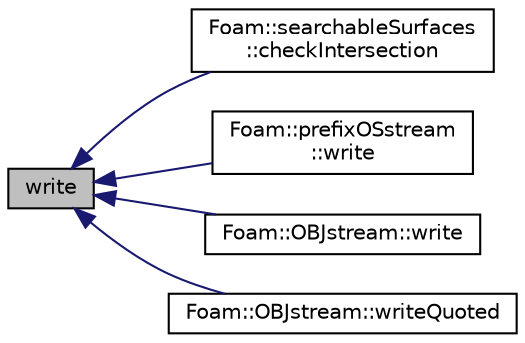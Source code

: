 digraph "write"
{
  bgcolor="transparent";
  edge [fontname="Helvetica",fontsize="10",labelfontname="Helvetica",labelfontsize="10"];
  node [fontname="Helvetica",fontsize="10",shape=record];
  rankdir="LR";
  Node1 [label="write",height=0.2,width=0.4,color="black", fillcolor="grey75", style="filled", fontcolor="black"];
  Node1 -> Node2 [dir="back",color="midnightblue",fontsize="10",style="solid",fontname="Helvetica"];
  Node2 [label="Foam::searchableSurfaces\l::checkIntersection",height=0.2,width=0.4,color="black",URL="$a02263.html#aabe3ba6afdeac1e44866082eed8e4862",tooltip="Do surfaces self-intersect or intersect others. "];
  Node1 -> Node3 [dir="back",color="midnightblue",fontsize="10",style="solid",fontname="Helvetica"];
  Node3 [label="Foam::prefixOSstream\l::write",height=0.2,width=0.4,color="black",URL="$a01952.html#ab2f5598b4b95c3e980071b92457e8d90",tooltip="Write character. "];
  Node1 -> Node4 [dir="back",color="midnightblue",fontsize="10",style="solid",fontname="Helvetica"];
  Node4 [label="Foam::OBJstream::write",height=0.2,width=0.4,color="black",URL="$a01690.html#aa580a6ad31323173c08fbdc33e78771c",tooltip="Write string. "];
  Node1 -> Node5 [dir="back",color="midnightblue",fontsize="10",style="solid",fontname="Helvetica"];
  Node5 [label="Foam::OBJstream::writeQuoted",height=0.2,width=0.4,color="black",URL="$a01690.html#a40c64d7f8975f303da0b0245c16fe906",tooltip="Write std::string surrounded by quotes. "];
}
